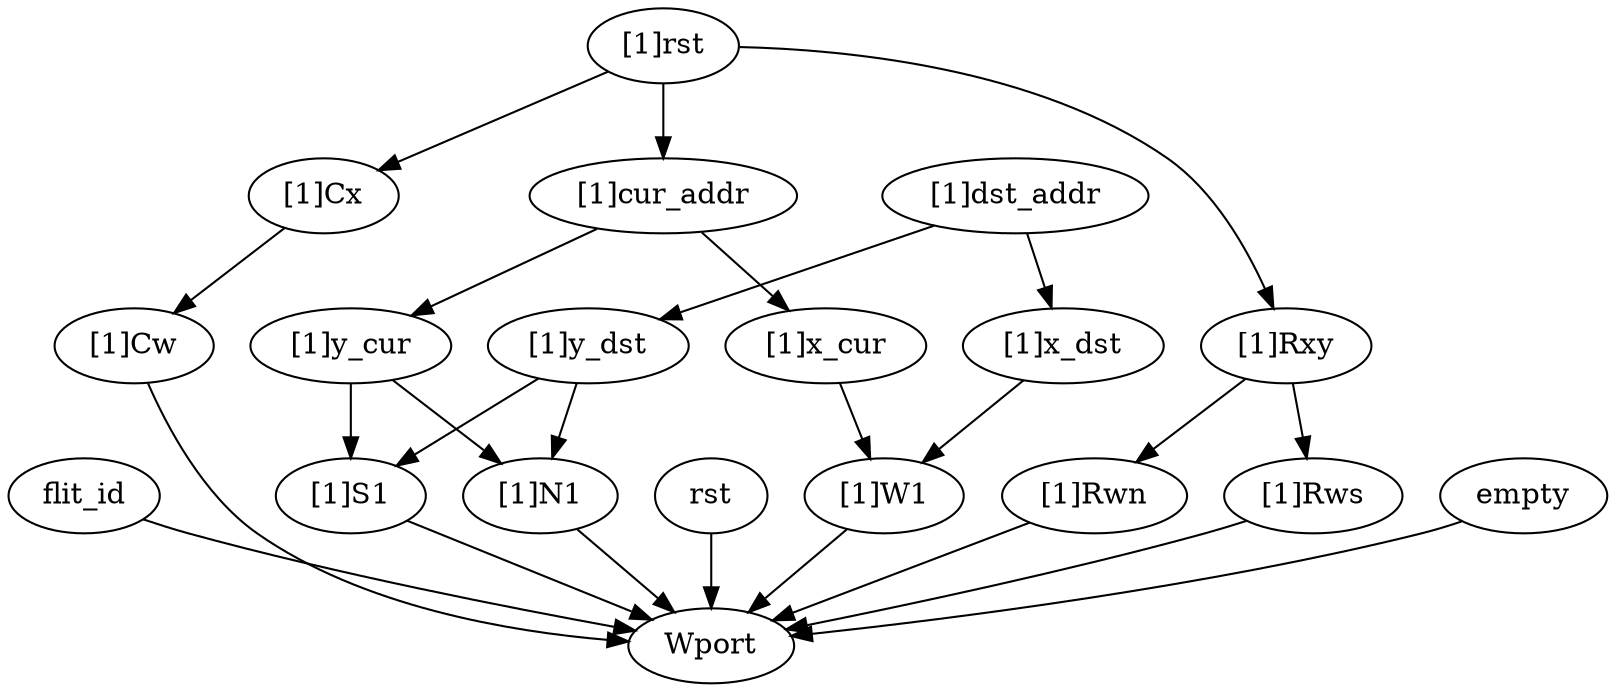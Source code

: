 strict digraph "" {
	flit_id	 [complexity=1,
		importance=0.0853604984153,
		rank=0.0853604984153];
	Wport	 [complexity=0,
		importance=0.066676855725,
		rank=0.0];
	flit_id -> Wport;
	"[1]Rwn"	 [complexity=11,
		importance=0.0871537836777,
		rank=0.00792307124343];
	"[1]Rwn" -> Wport;
	"[1]x_cur"	 [complexity=14,
		importance=0.123520456368,
		rank=0.0088228897406];
	"[1]W1"	 [complexity=11,
		importance=0.0976636726282,
		rank=0.00887851569347];
	"[1]x_cur" -> "[1]W1";
	"[1]rst"	 [complexity=14,
		importance=0.136323807248,
		rank=0.00973741480343];
	"[1]Cx"	 [complexity=13,
		importance=0.117640164558,
		rank=0.00904924342751];
	"[1]rst" -> "[1]Cx";
	"[1]cur_addr"	 [complexity=16,
		importance=0.152213551986,
		rank=0.00951334699911];
	"[1]rst" -> "[1]cur_addr";
	"[1]Rxy"	 [complexity=13,
		importance=0.115846879295,
		rank=0.00891129840732];
	"[1]rst" -> "[1]Rxy";
	"[1]Cw"	 [complexity=11,
		importance=0.0889470689402,
		rank=0.00808609717638];
	"[1]Cx" -> "[1]Cw";
	"[1]Cw" -> Wport;
	rst	 [complexity=3,
		importance=0.15203735414,
		rank=0.0506791180467];
	rst -> Wport;
	"[1]x_dst"	 [complexity=14,
		importance=0.121018393351,
		rank=0.00864417095365];
	"[1]x_dst" -> "[1]W1";
	"[1]W1" -> Wport;
	"[1]cur_addr" -> "[1]x_cur";
	"[1]y_cur"	 [complexity=14,
		importance=0.123520456368,
		rank=0.0088228897406];
	"[1]cur_addr" -> "[1]y_cur";
	"[1]Rxy" -> "[1]Rwn";
	"[1]Rws"	 [complexity=11,
		importance=0.0871537836777,
		rank=0.00792307124343];
	"[1]Rxy" -> "[1]Rws";
	"[1]S1"	 [complexity=11,
		importance=0.0976636726282,
		rank=0.00887851569347];
	"[1]S1" -> Wport;
	"[1]y_cur" -> "[1]S1";
	"[1]N1"	 [complexity=11,
		importance=0.0976636726282,
		rank=0.00887851569347];
	"[1]y_cur" -> "[1]N1";
	"[1]y_dst"	 [complexity=14,
		importance=0.121018393351,
		rank=0.00864417095365];
	"[1]y_dst" -> "[1]S1";
	"[1]y_dst" -> "[1]N1";
	"[1]dst_addr"	 [complexity=16,
		importance=0.139702036041,
		rank=0.00873137725259];
	"[1]dst_addr" -> "[1]x_dst";
	"[1]dst_addr" -> "[1]y_dst";
	"[1]Rws" -> Wport;
	empty	 [complexity=2,
		importance=0.0853604984153,
		rank=0.0426802492076];
	empty -> Wport;
	"[1]N1" -> Wport;
}
